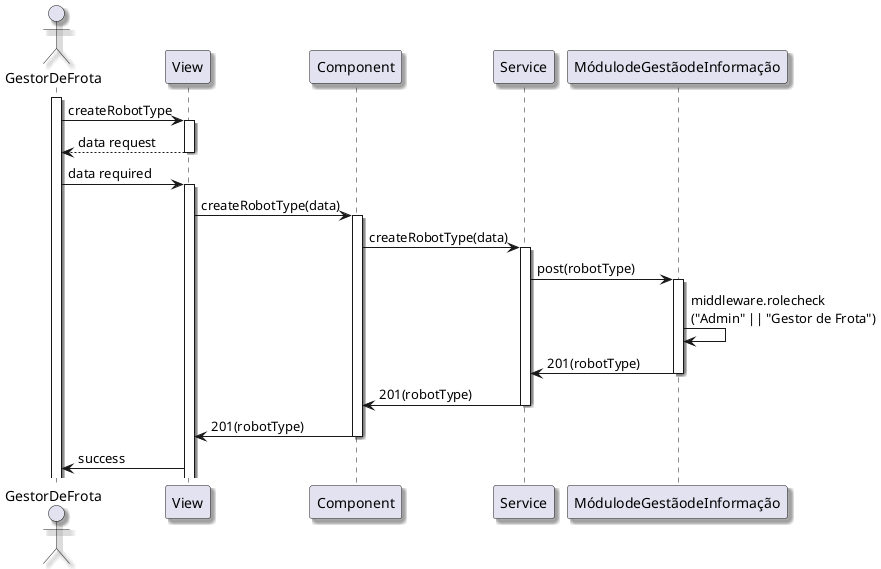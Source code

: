 @startuml
skinparam handwritten false
skinparam monochrome false
skinparam packageStyle rect
skinparam defaultFontName FG Virgil
skinparam shadowing true

actor GestorDeFrota as GestorDeFrota



activate GestorDeFrota
GestorDeFrota -> View: createRobotType
activate View
View --> GestorDeFrota: data request
deactivate View
GestorDeFrota -> View: data required
activate View
View -> Component: createRobotType(data)
activate Component
Component -> Service: createRobotType(data)
activate Service
Service -> MódulodeGestãodeInformação: post(robotType)
activate MódulodeGestãodeInformação
MódulodeGestãodeInformação -> MódulodeGestãodeInformação: middleware.rolecheck\n("Admin" || "Gestor de Frota")
MódulodeGestãodeInformação -> Service: 201(robotType)
deactivate MódulodeGestãodeInformação
Service -> Component: 201(robotType)
deactivate Service
Component -> View: 201(robotType)
deactivate Component
View -> GestorDeFrota: success

@enduml